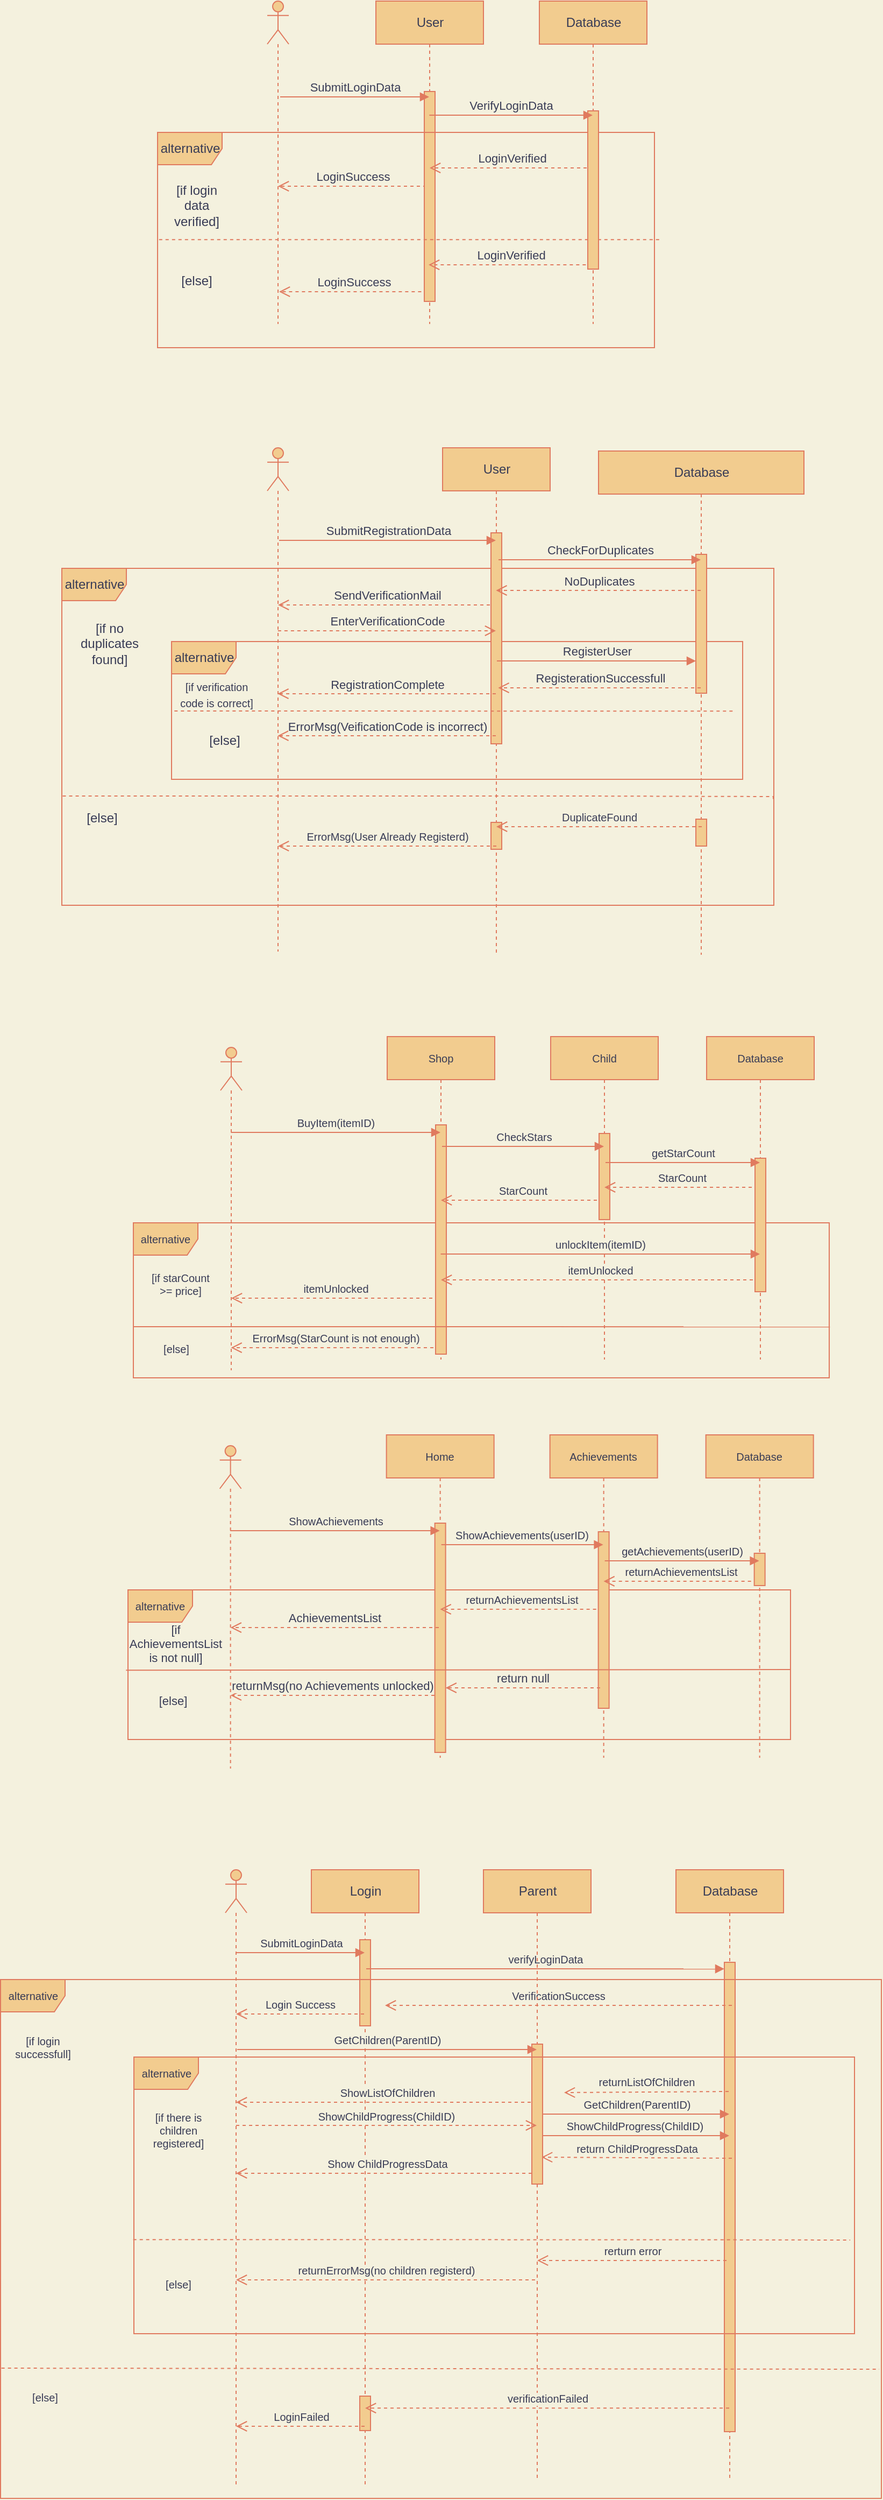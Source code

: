 <mxfile version="20.6.0" type="device"><diagram id="3JsWC1gybzQ6ZFSRA7kG" name="Page-1"><mxGraphModel dx="3546" dy="1586" grid="0" gridSize="10" guides="1" tooltips="1" connect="1" arrows="1" fold="1" page="1" pageScale="1" pageWidth="850" pageHeight="1100" background="#F4F1DE" math="0" shadow="0"><root><mxCell id="0"/><mxCell id="1" parent="0"/><mxCell id="PY-C9GduUryHFd7AYDVh-118" value="alternative" style="shape=umlFrame;whiteSpace=wrap;html=1;fontSize=10;fillColor=#F2CC8F;strokeColor=#E07A5F;fontColor=#393C56;" parent="1" vertex="1"><mxGeometry x="-21" y="1605" width="647" height="144" as="geometry"/></mxCell><mxCell id="PY-C9GduUryHFd7AYDVh-47" value="User" style="shape=umlLifeline;perimeter=lifelinePerimeter;whiteSpace=wrap;html=1;container=1;collapsible=0;recursiveResize=0;outlineConnect=0;fillColor=#F2CC8F;strokeColor=#E07A5F;fontColor=#393C56;" parent="1" vertex="1"><mxGeometry x="204.5" y="470" width="100" height="300" as="geometry"/></mxCell><mxCell id="PY-C9GduUryHFd7AYDVh-59" value="LoginSuccess" style="html=1;verticalAlign=bottom;endArrow=open;dashed=1;endSize=8;rounded=0;labelBackgroundColor=#F4F1DE;strokeColor=#E07A5F;fontColor=#393C56;" parent="PY-C9GduUryHFd7AYDVh-47" target="PY-C9GduUryHFd7AYDVh-46" edge="1"><mxGeometry relative="1" as="geometry"><mxPoint x="47" y="172" as="sourcePoint"/><mxPoint x="-33" y="172" as="targetPoint"/></mxGeometry></mxCell><mxCell id="PY-C9GduUryHFd7AYDVh-62" value="LoginSuccess" style="html=1;verticalAlign=bottom;endArrow=open;dashed=1;endSize=8;rounded=0;labelBackgroundColor=#F4F1DE;strokeColor=#E07A5F;fontColor=#393C56;" parent="PY-C9GduUryHFd7AYDVh-47" edge="1"><mxGeometry relative="1" as="geometry"><mxPoint x="48.19" y="270" as="sourcePoint"/><mxPoint x="-90.0" y="270" as="targetPoint"/></mxGeometry></mxCell><mxCell id="PY-C9GduUryHFd7AYDVh-100" value="" style="html=1;points=[];perimeter=orthogonalPerimeter;fontSize=10;fillColor=#F2CC8F;strokeColor=#E07A5F;fontColor=#393C56;" parent="1" vertex="1"><mxGeometry x="249.5" y="554" width="10" height="195" as="geometry"/></mxCell><mxCell id="PY-C9GduUryHFd7AYDVh-51" value="alternative" style="shape=umlFrame;whiteSpace=wrap;html=1;fillColor=#F2CC8F;strokeColor=#E07A5F;fontColor=#393C56;" parent="1" vertex="1"><mxGeometry x="1.5" y="592" width="462" height="200" as="geometry"/></mxCell><mxCell id="PY-C9GduUryHFd7AYDVh-79" value="alternative" style="shape=umlFrame;whiteSpace=wrap;html=1;fillColor=#F2CC8F;strokeColor=#E07A5F;fontColor=#393C56;" parent="1" vertex="1"><mxGeometry x="14.5" y="1065" width="531" height="128" as="geometry"/></mxCell><mxCell id="PY-C9GduUryHFd7AYDVh-69" value="alternative" style="shape=umlFrame;whiteSpace=wrap;html=1;fillColor=#F2CC8F;strokeColor=#E07A5F;fontColor=#393C56;" parent="1" vertex="1"><mxGeometry x="-87.5" y="997" width="662" height="313" as="geometry"/></mxCell><mxCell id="PY-C9GduUryHFd7AYDVh-1" value="" style="shape=umlLifeline;participant=umlActor;perimeter=lifelinePerimeter;whiteSpace=wrap;html=1;container=1;collapsible=0;recursiveResize=0;verticalAlign=top;spacingTop=36;outlineConnect=0;fillColor=#F2CC8F;strokeColor=#E07A5F;fontColor=#393C56;" parent="1" vertex="1"><mxGeometry x="64.5" y="2206" width="20" height="573" as="geometry"/></mxCell><mxCell id="PY-C9GduUryHFd7AYDVh-2" value="Login" style="shape=umlLifeline;perimeter=lifelinePerimeter;whiteSpace=wrap;html=1;container=1;collapsible=0;recursiveResize=0;outlineConnect=0;fillColor=#F2CC8F;strokeColor=#E07A5F;fontColor=#393C56;" parent="1" vertex="1"><mxGeometry x="144.5" y="2206" width="100" height="572" as="geometry"/></mxCell><mxCell id="PY-C9GduUryHFd7AYDVh-25" value="" style="html=1;points=[];perimeter=orthogonalPerimeter;fontSize=10;fillColor=#F2CC8F;strokeColor=#E07A5F;fontColor=#393C56;" parent="PY-C9GduUryHFd7AYDVh-2" vertex="1"><mxGeometry x="45" y="65" width="10" height="80" as="geometry"/></mxCell><mxCell id="PY-C9GduUryHFd7AYDVh-9" value="verifyLoginData" style="html=1;verticalAlign=bottom;endArrow=block;rounded=0;fontSize=10;entryX=0;entryY=0.014;entryDx=0;entryDy=0;entryPerimeter=0;labelBackgroundColor=#F4F1DE;strokeColor=#E07A5F;fontColor=#393C56;" parent="PY-C9GduUryHFd7AYDVh-2" target="PY-C9GduUryHFd7AYDVh-29" edge="1"><mxGeometry width="80" relative="1" as="geometry"><mxPoint x="51" y="92" as="sourcePoint"/><mxPoint x="131" y="92" as="targetPoint"/></mxGeometry></mxCell><mxCell id="PY-C9GduUryHFd7AYDVh-26" value="" style="html=1;points=[];perimeter=orthogonalPerimeter;fontSize=10;fillColor=#F2CC8F;strokeColor=#E07A5F;fontColor=#393C56;" parent="PY-C9GduUryHFd7AYDVh-2" vertex="1"><mxGeometry x="45" y="489" width="10" height="32" as="geometry"/></mxCell><mxCell id="PY-C9GduUryHFd7AYDVh-4" value="Database" style="shape=umlLifeline;perimeter=lifelinePerimeter;whiteSpace=wrap;html=1;container=1;collapsible=0;recursiveResize=0;outlineConnect=0;fillColor=#F2CC8F;strokeColor=#E07A5F;fontColor=#393C56;" parent="1" vertex="1"><mxGeometry x="483.5" y="2206" width="100" height="568" as="geometry"/></mxCell><mxCell id="PY-C9GduUryHFd7AYDVh-29" value="" style="html=1;points=[];perimeter=orthogonalPerimeter;fontSize=10;fillColor=#F2CC8F;strokeColor=#E07A5F;fontColor=#393C56;" parent="PY-C9GduUryHFd7AYDVh-4" vertex="1"><mxGeometry x="45" y="86" width="10" height="436" as="geometry"/></mxCell><mxCell id="PY-C9GduUryHFd7AYDVh-10" value="VerificationSuccess" style="html=1;verticalAlign=bottom;endArrow=open;dashed=1;endSize=8;rounded=0;fontSize=10;labelBackgroundColor=#F4F1DE;strokeColor=#E07A5F;fontColor=#393C56;" parent="PY-C9GduUryHFd7AYDVh-4" edge="1"><mxGeometry relative="1" as="geometry"><mxPoint x="52" y="126" as="sourcePoint"/><mxPoint x="-270.5" y="126" as="targetPoint"/></mxGeometry></mxCell><mxCell id="PY-C9GduUryHFd7AYDVh-20" value="return ChildProgressData" style="html=1;verticalAlign=bottom;endArrow=open;dashed=1;endSize=8;rounded=0;fontSize=10;entryX=0.9;entryY=0.808;entryDx=0;entryDy=0;entryPerimeter=0;labelBackgroundColor=#F4F1DE;strokeColor=#E07A5F;fontColor=#393C56;" parent="PY-C9GduUryHFd7AYDVh-4" target="PY-C9GduUryHFd7AYDVh-27" edge="1"><mxGeometry relative="1" as="geometry"><mxPoint x="52" y="268" as="sourcePoint"/><mxPoint x="-107" y="268" as="targetPoint"/></mxGeometry></mxCell><mxCell id="PY-C9GduUryHFd7AYDVh-16" value="returnListOfChildren" style="html=1;verticalAlign=bottom;endArrow=open;dashed=1;endSize=8;rounded=0;fontSize=10;labelBackgroundColor=#F4F1DE;strokeColor=#E07A5F;fontColor=#393C56;" parent="PY-C9GduUryHFd7AYDVh-4" edge="1"><mxGeometry relative="1" as="geometry"><mxPoint x="49" y="206" as="sourcePoint"/><mxPoint x="-104" y="207" as="targetPoint"/></mxGeometry></mxCell><mxCell id="PY-C9GduUryHFd7AYDVh-43" value="rerturn error" style="html=1;verticalAlign=bottom;endArrow=open;dashed=1;endSize=8;rounded=0;fontSize=10;labelBackgroundColor=#F4F1DE;strokeColor=#E07A5F;fontColor=#393C56;" parent="PY-C9GduUryHFd7AYDVh-4" target="PY-C9GduUryHFd7AYDVh-3" edge="1"><mxGeometry relative="1" as="geometry"><mxPoint x="47" y="363" as="sourcePoint"/><mxPoint x="-33" y="363" as="targetPoint"/></mxGeometry></mxCell><mxCell id="PY-C9GduUryHFd7AYDVh-3" value="Parent" style="shape=umlLifeline;perimeter=lifelinePerimeter;whiteSpace=wrap;html=1;container=1;collapsible=0;recursiveResize=0;outlineConnect=0;fillColor=#F2CC8F;strokeColor=#E07A5F;fontColor=#393C56;" parent="1" vertex="1"><mxGeometry x="304.5" y="2206" width="100" height="568" as="geometry"/></mxCell><mxCell id="PY-C9GduUryHFd7AYDVh-17" value="ShowListOfChildren" style="html=1;verticalAlign=bottom;endArrow=open;dashed=1;endSize=8;rounded=0;fontSize=10;labelBackgroundColor=#F4F1DE;strokeColor=#E07A5F;fontColor=#393C56;" parent="PY-C9GduUryHFd7AYDVh-3" target="PY-C9GduUryHFd7AYDVh-1" edge="1"><mxGeometry relative="1" as="geometry"><mxPoint x="50" y="216" as="sourcePoint"/><mxPoint x="-30" y="216" as="targetPoint"/></mxGeometry></mxCell><mxCell id="PY-C9GduUryHFd7AYDVh-19" value="ShowChildProgress(ChildID)" style="html=1;verticalAlign=bottom;endArrow=block;rounded=0;fontSize=10;labelBackgroundColor=#F4F1DE;strokeColor=#E07A5F;fontColor=#393C56;" parent="PY-C9GduUryHFd7AYDVh-3" target="PY-C9GduUryHFd7AYDVh-4" edge="1"><mxGeometry width="80" relative="1" as="geometry"><mxPoint x="51" y="247" as="sourcePoint"/><mxPoint x="131" y="247" as="targetPoint"/></mxGeometry></mxCell><mxCell id="PY-C9GduUryHFd7AYDVh-21" value="Show ChildProgressData" style="html=1;verticalAlign=bottom;endArrow=open;dashed=1;endSize=8;rounded=0;fontSize=10;labelBackgroundColor=#F4F1DE;strokeColor=#E07A5F;fontColor=#393C56;" parent="PY-C9GduUryHFd7AYDVh-3" target="PY-C9GduUryHFd7AYDVh-1" edge="1"><mxGeometry relative="1" as="geometry"><mxPoint x="51" y="282" as="sourcePoint"/><mxPoint x="-29" y="282" as="targetPoint"/></mxGeometry></mxCell><mxCell id="PY-C9GduUryHFd7AYDVh-44" value="returnErrorMsg(no children registerd)" style="html=1;verticalAlign=bottom;endArrow=open;dashed=1;endSize=8;rounded=0;fontSize=10;labelBackgroundColor=#F4F1DE;strokeColor=#E07A5F;fontColor=#393C56;" parent="PY-C9GduUryHFd7AYDVh-3" target="PY-C9GduUryHFd7AYDVh-1" edge="1"><mxGeometry relative="1" as="geometry"><mxPoint x="48" y="381" as="sourcePoint"/><mxPoint x="-32" y="381" as="targetPoint"/></mxGeometry></mxCell><mxCell id="PY-C9GduUryHFd7AYDVh-8" value="&lt;font style=&quot;font-size: 10px;&quot;&gt;SubmitLoginData&lt;/font&gt;" style="html=1;verticalAlign=bottom;endArrow=block;rounded=0;labelBackgroundColor=#F4F1DE;strokeColor=#E07A5F;fontColor=#393C56;" parent="1" target="PY-C9GduUryHFd7AYDVh-2" edge="1"><mxGeometry width="80" relative="1" as="geometry"><mxPoint x="74.5" y="2283" as="sourcePoint"/><mxPoint x="154.5" y="2283" as="targetPoint"/></mxGeometry></mxCell><mxCell id="PY-C9GduUryHFd7AYDVh-11" value="Login Success" style="html=1;verticalAlign=bottom;endArrow=open;dashed=1;endSize=8;rounded=0;fontSize=10;labelBackgroundColor=#F4F1DE;strokeColor=#E07A5F;fontColor=#393C56;" parent="1" target="PY-C9GduUryHFd7AYDVh-1" edge="1"><mxGeometry relative="1" as="geometry"><mxPoint x="193.5" y="2340" as="sourcePoint"/><mxPoint x="113.5" y="2340" as="targetPoint"/></mxGeometry></mxCell><mxCell id="PY-C9GduUryHFd7AYDVh-12" value="verificationFailed" style="html=1;verticalAlign=bottom;endArrow=open;dashed=1;endSize=8;rounded=0;fontSize=10;labelBackgroundColor=#F4F1DE;strokeColor=#E07A5F;fontColor=#393C56;" parent="1" source="PY-C9GduUryHFd7AYDVh-4" edge="1"><mxGeometry relative="1" as="geometry"><mxPoint x="513.5" y="2706.128" as="sourcePoint"/><mxPoint x="194.524" y="2706.128" as="targetPoint"/></mxGeometry></mxCell><mxCell id="PY-C9GduUryHFd7AYDVh-13" value="LoginFailed" style="html=1;verticalAlign=bottom;endArrow=open;dashed=1;endSize=8;rounded=0;fontSize=10;labelBackgroundColor=#F4F1DE;strokeColor=#E07A5F;fontColor=#393C56;" parent="1" edge="1"><mxGeometry relative="1" as="geometry"><mxPoint x="194" y="2723" as="sourcePoint"/><mxPoint x="74.524" y="2723" as="targetPoint"/></mxGeometry></mxCell><mxCell id="PY-C9GduUryHFd7AYDVh-15" value="GetChildren(ParentID)" style="html=1;verticalAlign=bottom;endArrow=block;rounded=0;fontSize=10;startArrow=none;labelBackgroundColor=#F4F1DE;strokeColor=#E07A5F;fontColor=#393C56;" parent="1" source="PY-C9GduUryHFd7AYDVh-27" target="PY-C9GduUryHFd7AYDVh-4" edge="1"><mxGeometry width="80" relative="1" as="geometry"><mxPoint x="354.5" y="2386" as="sourcePoint"/><mxPoint x="434.5" y="2386" as="targetPoint"/></mxGeometry></mxCell><mxCell id="PY-C9GduUryHFd7AYDVh-24" value="alternative" style="shape=umlFrame;whiteSpace=wrap;html=1;fontSize=10;fillColor=#F2CC8F;strokeColor=#E07A5F;fontColor=#393C56;" parent="1" vertex="1"><mxGeometry x="-144.5" y="2308" width="819" height="482" as="geometry"/></mxCell><mxCell id="PY-C9GduUryHFd7AYDVh-27" value="" style="html=1;points=[];perimeter=orthogonalPerimeter;fontSize=10;fillColor=#F2CC8F;strokeColor=#E07A5F;fontColor=#393C56;" parent="1" vertex="1"><mxGeometry x="349.5" y="2368" width="10" height="130" as="geometry"/></mxCell><mxCell id="PY-C9GduUryHFd7AYDVh-18" value="ShowChildProgress(ChildID)" style="html=1;verticalAlign=bottom;endArrow=open;dashed=1;endSize=8;rounded=0;fontSize=10;labelBackgroundColor=#F4F1DE;strokeColor=#E07A5F;fontColor=#393C56;" parent="1" edge="1"><mxGeometry relative="1" as="geometry"><mxPoint x="74.524" y="2443.5" as="sourcePoint"/><mxPoint x="354" y="2443.5" as="targetPoint"/></mxGeometry></mxCell><mxCell id="PY-C9GduUryHFd7AYDVh-14" value="GetChildren(ParentID)" style="html=1;verticalAlign=bottom;endArrow=block;rounded=0;fontSize=10;labelBackgroundColor=#F4F1DE;strokeColor=#E07A5F;fontColor=#393C56;" parent="1" target="PY-C9GduUryHFd7AYDVh-3" edge="1"><mxGeometry width="80" relative="1" as="geometry"><mxPoint x="75.5" y="2373" as="sourcePoint"/><mxPoint x="155.5" y="2373" as="targetPoint"/></mxGeometry></mxCell><mxCell id="PY-C9GduUryHFd7AYDVh-32" value="" style="endArrow=none;dashed=1;html=1;rounded=0;fontSize=10;exitX=0.001;exitY=0.749;exitDx=0;exitDy=0;exitPerimeter=0;labelBackgroundColor=#F4F1DE;strokeColor=#E07A5F;fontColor=#393C56;" parent="1" source="PY-C9GduUryHFd7AYDVh-24" edge="1"><mxGeometry width="50" height="50" relative="1" as="geometry"><mxPoint x="-143.682" y="2664.042" as="sourcePoint"/><mxPoint x="672.5" y="2670" as="targetPoint"/></mxGeometry></mxCell><mxCell id="PY-C9GduUryHFd7AYDVh-34" value="[if login successfull]" style="text;html=1;strokeColor=none;fillColor=none;align=center;verticalAlign=middle;whiteSpace=wrap;rounded=0;fontSize=10;fontColor=#393C56;" parent="1" vertex="1"><mxGeometry x="-135.5" y="2356" width="60" height="30" as="geometry"/></mxCell><mxCell id="PY-C9GduUryHFd7AYDVh-35" value="[else]" style="text;html=1;strokeColor=none;fillColor=none;align=center;verticalAlign=middle;whiteSpace=wrap;rounded=0;fontSize=10;fontColor=#393C56;" parent="1" vertex="1"><mxGeometry x="-133.5" y="2681" width="60" height="30" as="geometry"/></mxCell><mxCell id="PY-C9GduUryHFd7AYDVh-36" value="alternative" style="shape=umlFrame;whiteSpace=wrap;html=1;fontSize=10;fillColor=#F2CC8F;strokeColor=#E07A5F;fontColor=#393C56;" parent="1" vertex="1"><mxGeometry x="-20.5" y="2380" width="670" height="257" as="geometry"/></mxCell><mxCell id="PY-C9GduUryHFd7AYDVh-37" value="" style="endArrow=none;dashed=1;html=1;rounded=0;fontSize=10;exitX=-0.001;exitY=0.773;exitDx=0;exitDy=0;exitPerimeter=0;edgeStyle=orthogonalEdgeStyle;labelBackgroundColor=#F4F1DE;strokeColor=#E07A5F;fontColor=#393C56;" parent="1" edge="1"><mxGeometry width="50" height="50" relative="1" as="geometry"><mxPoint x="-21.163" y="2549.661" as="sourcePoint"/><mxPoint x="645.5" y="2550" as="targetPoint"/><Array as="points"><mxPoint x="478.5" y="2550"/><mxPoint x="478.5" y="2550"/></Array></mxGeometry></mxCell><mxCell id="PY-C9GduUryHFd7AYDVh-39" value="[else]" style="text;html=1;strokeColor=none;fillColor=none;align=center;verticalAlign=middle;whiteSpace=wrap;rounded=0;fontSize=10;fontColor=#393C56;" parent="1" vertex="1"><mxGeometry x="-9.5" y="2576" width="60" height="30" as="geometry"/></mxCell><mxCell id="PY-C9GduUryHFd7AYDVh-40" value="[if there is children registered]" style="text;html=1;strokeColor=none;fillColor=none;align=center;verticalAlign=middle;whiteSpace=wrap;rounded=0;fontSize=10;fontColor=#393C56;" parent="1" vertex="1"><mxGeometry x="-9.5" y="2433" width="60" height="30" as="geometry"/></mxCell><mxCell id="PY-C9GduUryHFd7AYDVh-46" value="" style="shape=umlLifeline;participant=umlActor;perimeter=lifelinePerimeter;whiteSpace=wrap;html=1;container=1;collapsible=0;recursiveResize=0;verticalAlign=top;spacingTop=36;outlineConnect=0;fillColor=#F2CC8F;strokeColor=#E07A5F;fontColor=#393C56;" parent="1" vertex="1"><mxGeometry x="103.5" y="470" width="20" height="300" as="geometry"/></mxCell><mxCell id="PY-C9GduUryHFd7AYDVh-48" value="Database" style="shape=umlLifeline;perimeter=lifelinePerimeter;whiteSpace=wrap;html=1;container=1;collapsible=0;recursiveResize=0;outlineConnect=0;fillColor=#F2CC8F;strokeColor=#E07A5F;fontColor=#393C56;" parent="1" vertex="1"><mxGeometry x="356.5" y="470" width="100" height="300" as="geometry"/></mxCell><mxCell id="PY-C9GduUryHFd7AYDVh-60" value="LoginVerified" style="html=1;verticalAlign=bottom;endArrow=open;dashed=1;endSize=8;rounded=0;labelBackgroundColor=#F4F1DE;strokeColor=#E07A5F;fontColor=#393C56;" parent="PY-C9GduUryHFd7AYDVh-48" edge="1"><mxGeometry relative="1" as="geometry"><mxPoint x="49.19" y="245" as="sourcePoint"/><mxPoint x="-103.0" y="245" as="targetPoint"/></mxGeometry></mxCell><mxCell id="PY-C9GduUryHFd7AYDVh-58" value="LoginVerified" style="html=1;verticalAlign=bottom;endArrow=open;dashed=1;endSize=8;rounded=0;labelBackgroundColor=#F4F1DE;strokeColor=#E07A5F;fontColor=#393C56;" parent="PY-C9GduUryHFd7AYDVh-48" target="PY-C9GduUryHFd7AYDVh-47" edge="1"><mxGeometry relative="1" as="geometry"><mxPoint x="50" y="155" as="sourcePoint"/><mxPoint x="-30" y="155" as="targetPoint"/></mxGeometry></mxCell><mxCell id="PY-C9GduUryHFd7AYDVh-49" value="SubmitLoginData" style="html=1;verticalAlign=bottom;endArrow=block;rounded=0;labelBackgroundColor=#F4F1DE;strokeColor=#E07A5F;fontColor=#393C56;" parent="1" target="PY-C9GduUryHFd7AYDVh-47" edge="1"><mxGeometry width="80" relative="1" as="geometry"><mxPoint x="115.5" y="559" as="sourcePoint"/><mxPoint x="195.5" y="559" as="targetPoint"/></mxGeometry></mxCell><mxCell id="PY-C9GduUryHFd7AYDVh-52" value="" style="endArrow=none;dashed=1;html=1;rounded=0;exitX=0.003;exitY=0.498;exitDx=0;exitDy=0;exitPerimeter=0;entryX=1.012;entryY=0.498;entryDx=0;entryDy=0;entryPerimeter=0;edgeStyle=orthogonalEdgeStyle;labelBackgroundColor=#F4F1DE;strokeColor=#E07A5F;fontColor=#393C56;" parent="1" source="PY-C9GduUryHFd7AYDVh-51" target="PY-C9GduUryHFd7AYDVh-51" edge="1"><mxGeometry width="50" height="50" relative="1" as="geometry"><mxPoint x="231.5" y="714" as="sourcePoint"/><mxPoint x="281.5" y="664" as="targetPoint"/></mxGeometry></mxCell><mxCell id="PY-C9GduUryHFd7AYDVh-54" value="[if login data verified]" style="text;html=1;strokeColor=none;fillColor=none;align=center;verticalAlign=middle;whiteSpace=wrap;rounded=0;fontColor=#393C56;" parent="1" vertex="1"><mxGeometry x="7.5" y="645" width="60" height="30" as="geometry"/></mxCell><mxCell id="PY-C9GduUryHFd7AYDVh-55" value="[else]" style="text;html=1;strokeColor=none;fillColor=none;align=center;verticalAlign=middle;whiteSpace=wrap;rounded=0;fontColor=#393C56;" parent="1" vertex="1"><mxGeometry x="7.5" y="715" width="60" height="30" as="geometry"/></mxCell><mxCell id="PY-C9GduUryHFd7AYDVh-64" value="" style="shape=umlLifeline;participant=umlActor;perimeter=lifelinePerimeter;whiteSpace=wrap;html=1;container=1;collapsible=0;recursiveResize=0;verticalAlign=top;spacingTop=36;outlineConnect=0;fillColor=#F2CC8F;strokeColor=#E07A5F;fontColor=#393C56;" parent="1" vertex="1"><mxGeometry x="103.5" y="885" width="20" height="468" as="geometry"/></mxCell><mxCell id="PY-C9GduUryHFd7AYDVh-65" value="User" style="shape=umlLifeline;perimeter=lifelinePerimeter;whiteSpace=wrap;html=1;container=1;collapsible=0;recursiveResize=0;outlineConnect=0;fillColor=#F2CC8F;strokeColor=#E07A5F;fontColor=#393C56;" parent="1" vertex="1"><mxGeometry x="266.5" y="885" width="100" height="472" as="geometry"/></mxCell><mxCell id="PY-C9GduUryHFd7AYDVh-74" value="SendVerificationMail" style="html=1;verticalAlign=bottom;endArrow=open;dashed=1;endSize=8;rounded=0;labelBackgroundColor=#F4F1DE;strokeColor=#E07A5F;fontColor=#393C56;" parent="PY-C9GduUryHFd7AYDVh-65" target="PY-C9GduUryHFd7AYDVh-64" edge="1"><mxGeometry relative="1" as="geometry"><mxPoint x="50" y="146" as="sourcePoint"/><mxPoint x="-30" y="146" as="targetPoint"/></mxGeometry></mxCell><mxCell id="PY-C9GduUryHFd7AYDVh-98" value="" style="html=1;points=[];perimeter=orthogonalPerimeter;fontSize=10;fillColor=#F2CC8F;strokeColor=#E07A5F;fontColor=#393C56;" parent="PY-C9GduUryHFd7AYDVh-65" vertex="1"><mxGeometry x="45" y="348" width="10" height="25" as="geometry"/></mxCell><mxCell id="PY-C9GduUryHFd7AYDVh-92" value="" style="html=1;points=[];perimeter=orthogonalPerimeter;fontSize=10;fillColor=#F2CC8F;strokeColor=#E07A5F;fontColor=#393C56;" parent="PY-C9GduUryHFd7AYDVh-65" vertex="1"><mxGeometry x="45" y="79" width="10" height="196" as="geometry"/></mxCell><mxCell id="PY-C9GduUryHFd7AYDVh-84" value="RegisterUser" style="html=1;verticalAlign=bottom;endArrow=block;rounded=0;labelBackgroundColor=#F4F1DE;strokeColor=#E07A5F;fontColor=#393C56;" parent="PY-C9GduUryHFd7AYDVh-65" target="PY-C9GduUryHFd7AYDVh-93" edge="1"><mxGeometry width="80" relative="1" as="geometry"><mxPoint x="50.5" y="198" as="sourcePoint"/><mxPoint x="240" y="198" as="targetPoint"/></mxGeometry></mxCell><mxCell id="PY-C9GduUryHFd7AYDVh-66" value="Database" style="shape=umlLifeline;perimeter=lifelinePerimeter;whiteSpace=wrap;html=1;container=1;collapsible=0;recursiveResize=0;outlineConnect=0;fillColor=#F2CC8F;strokeColor=#E07A5F;fontColor=#393C56;" parent="1" vertex="1"><mxGeometry x="411.5" y="888" width="191" height="468" as="geometry"/></mxCell><mxCell id="PY-C9GduUryHFd7AYDVh-93" value="" style="html=1;points=[];perimeter=orthogonalPerimeter;fontSize=10;fillColor=#F2CC8F;strokeColor=#E07A5F;fontColor=#393C56;" parent="PY-C9GduUryHFd7AYDVh-66" vertex="1"><mxGeometry x="90.5" y="96" width="10" height="129" as="geometry"/></mxCell><mxCell id="PY-C9GduUryHFd7AYDVh-68" value="CheckForDuplicates" style="html=1;verticalAlign=bottom;endArrow=block;rounded=0;labelBackgroundColor=#F4F1DE;strokeColor=#E07A5F;fontColor=#393C56;" parent="PY-C9GduUryHFd7AYDVh-66" target="PY-C9GduUryHFd7AYDVh-66" edge="1"><mxGeometry width="80" relative="1" as="geometry"><mxPoint x="-93" y="101" as="sourcePoint"/><mxPoint x="51" y="100" as="targetPoint"/></mxGeometry></mxCell><mxCell id="PY-C9GduUryHFd7AYDVh-85" value="RegisterationSuccessfull" style="html=1;verticalAlign=bottom;endArrow=open;dashed=1;endSize=8;rounded=0;labelBackgroundColor=#F4F1DE;strokeColor=#E07A5F;fontColor=#393C56;" parent="PY-C9GduUryHFd7AYDVh-66" source="PY-C9GduUryHFd7AYDVh-66" edge="1"><mxGeometry relative="1" as="geometry"><mxPoint x="50" y="220" as="sourcePoint"/><mxPoint x="-93.333" y="220" as="targetPoint"/></mxGeometry></mxCell><mxCell id="PY-C9GduUryHFd7AYDVh-97" value="" style="html=1;points=[];perimeter=orthogonalPerimeter;fontSize=10;fillColor=#F2CC8F;strokeColor=#E07A5F;fontColor=#393C56;" parent="PY-C9GduUryHFd7AYDVh-66" vertex="1"><mxGeometry x="90.5" y="342" width="10" height="25" as="geometry"/></mxCell><mxCell id="PY-C9GduUryHFd7AYDVh-67" value="SubmitRegistrationData" style="html=1;verticalAlign=bottom;endArrow=block;rounded=0;labelBackgroundColor=#F4F1DE;strokeColor=#E07A5F;fontColor=#393C56;" parent="1" target="PY-C9GduUryHFd7AYDVh-65" edge="1"><mxGeometry width="80" relative="1" as="geometry"><mxPoint x="114.5" y="971" as="sourcePoint"/><mxPoint x="191.5" y="971" as="targetPoint"/></mxGeometry></mxCell><mxCell id="PY-C9GduUryHFd7AYDVh-75" value="EnterVerificationCode" style="html=1;verticalAlign=bottom;endArrow=open;dashed=1;endSize=8;rounded=0;labelBackgroundColor=#F4F1DE;strokeColor=#E07A5F;fontColor=#393C56;" parent="1" target="PY-C9GduUryHFd7AYDVh-65" edge="1"><mxGeometry relative="1" as="geometry"><mxPoint x="113.429" y="1055" as="sourcePoint"/><mxPoint x="263" y="1055" as="targetPoint"/></mxGeometry></mxCell><mxCell id="PY-C9GduUryHFd7AYDVh-80" value="" style="endArrow=none;dashed=1;html=1;rounded=0;exitX=0.005;exitY=0.504;exitDx=0;exitDy=0;exitPerimeter=0;entryX=0.988;entryY=0.505;entryDx=0;entryDy=0;entryPerimeter=0;edgeStyle=orthogonalEdgeStyle;labelBackgroundColor=#F4F1DE;strokeColor=#E07A5F;fontColor=#393C56;" parent="1" source="PY-C9GduUryHFd7AYDVh-79" target="PY-C9GduUryHFd7AYDVh-79" edge="1"><mxGeometry width="50" height="50" relative="1" as="geometry"><mxPoint x="201.5" y="1294" as="sourcePoint"/><mxPoint x="251.5" y="1244" as="targetPoint"/></mxGeometry></mxCell><mxCell id="PY-C9GduUryHFd7AYDVh-81" value="&lt;font style=&quot;font-size: 10px;&quot;&gt;[if verification code is correct]&lt;/font&gt;" style="text;html=1;strokeColor=none;fillColor=none;align=center;verticalAlign=middle;whiteSpace=wrap;rounded=0;fontColor=#393C56;" parent="1" vertex="1"><mxGeometry x="18.5" y="1099" width="75" height="30" as="geometry"/></mxCell><mxCell id="PY-C9GduUryHFd7AYDVh-82" value="[else]" style="text;html=1;strokeColor=none;fillColor=none;align=center;verticalAlign=middle;whiteSpace=wrap;rounded=0;fontColor=#393C56;" parent="1" vertex="1"><mxGeometry x="33.5" y="1142" width="60" height="30" as="geometry"/></mxCell><mxCell id="PY-C9GduUryHFd7AYDVh-86" value="RegistrationComplete" style="html=1;verticalAlign=bottom;endArrow=open;dashed=1;endSize=8;rounded=0;labelBackgroundColor=#F4F1DE;strokeColor=#E07A5F;fontColor=#393C56;" parent="1" edge="1"><mxGeometry relative="1" as="geometry"><mxPoint x="316" y="1113.5" as="sourcePoint"/><mxPoint x="113.167" y="1113.5" as="targetPoint"/></mxGeometry></mxCell><mxCell id="PY-C9GduUryHFd7AYDVh-87" value="ErrorMsg(VeificationCode is incorrect)" style="html=1;verticalAlign=bottom;endArrow=open;dashed=1;endSize=8;rounded=0;labelBackgroundColor=#F4F1DE;strokeColor=#E07A5F;fontColor=#393C56;" parent="1" edge="1"><mxGeometry relative="1" as="geometry"><mxPoint x="316" y="1152.5" as="sourcePoint"/><mxPoint x="113.167" y="1152.5" as="targetPoint"/></mxGeometry></mxCell><mxCell id="PY-C9GduUryHFd7AYDVh-72" value="[else]" style="text;html=1;strokeColor=none;fillColor=none;align=center;verticalAlign=middle;whiteSpace=wrap;rounded=0;fontColor=#393C56;" parent="1" vertex="1"><mxGeometry x="-76.5" y="1206" width="52.39" height="46.95" as="geometry"/></mxCell><mxCell id="PY-C9GduUryHFd7AYDVh-71" value="[if no duplicates found]" style="text;html=1;strokeColor=none;fillColor=none;align=center;verticalAlign=middle;whiteSpace=wrap;rounded=0;fontColor=#393C56;" parent="1" vertex="1"><mxGeometry x="-69.5" y="1044" width="52" height="46.95" as="geometry"/></mxCell><mxCell id="PY-C9GduUryHFd7AYDVh-70" value="" style="endArrow=none;dashed=1;html=1;rounded=0;exitX=0.001;exitY=0.596;exitDx=0;exitDy=0;exitPerimeter=0;edgeStyle=orthogonalEdgeStyle;labelBackgroundColor=#F4F1DE;strokeColor=#E07A5F;fontColor=#393C56;" parent="1" edge="1"><mxGeometry width="50" height="50" relative="1" as="geometry"><mxPoint x="-86.738" y="1208.548" as="sourcePoint"/><mxPoint x="574" y="1214" as="targetPoint"/><Array as="points"><mxPoint x="393.5" y="1208"/><mxPoint x="522.5" y="1209"/></Array></mxGeometry></mxCell><mxCell id="PY-C9GduUryHFd7AYDVh-73" value="NoDuplicates" style="html=1;verticalAlign=bottom;endArrow=open;dashed=1;endSize=8;rounded=0;labelBackgroundColor=#F4F1DE;strokeColor=#E07A5F;fontColor=#393C56;" parent="1" edge="1"><mxGeometry relative="1" as="geometry"><mxPoint x="506.5" y="1017.5" as="sourcePoint"/><mxPoint x="316.167" y="1017.5" as="targetPoint"/></mxGeometry></mxCell><mxCell id="PY-C9GduUryHFd7AYDVh-95" value="DuplicateFound" style="html=1;verticalAlign=bottom;endArrow=open;dashed=1;endSize=8;rounded=0;fontSize=10;labelBackgroundColor=#F4F1DE;strokeColor=#E07A5F;fontColor=#393C56;" parent="1" target="PY-C9GduUryHFd7AYDVh-65" edge="1"><mxGeometry relative="1" as="geometry"><mxPoint x="507.5" y="1237" as="sourcePoint"/><mxPoint x="427.5" y="1237" as="targetPoint"/></mxGeometry></mxCell><mxCell id="PY-C9GduUryHFd7AYDVh-96" value="ErrorMsg(User Already Registerd)" style="html=1;verticalAlign=bottom;endArrow=open;dashed=1;endSize=8;rounded=0;fontSize=10;labelBackgroundColor=#F4F1DE;strokeColor=#E07A5F;fontColor=#393C56;" parent="1" target="PY-C9GduUryHFd7AYDVh-64" edge="1"><mxGeometry relative="1" as="geometry"><mxPoint x="316.5" y="1255" as="sourcePoint"/><mxPoint x="236.5" y="1255" as="targetPoint"/></mxGeometry></mxCell><mxCell id="PY-C9GduUryHFd7AYDVh-102" value="" style="html=1;points=[];perimeter=orthogonalPerimeter;fontSize=10;fillColor=#F2CC8F;strokeColor=#E07A5F;fontColor=#393C56;" parent="1" vertex="1"><mxGeometry x="401.5" y="572" width="10" height="147" as="geometry"/></mxCell><mxCell id="PY-C9GduUryHFd7AYDVh-103" value="" style="shape=umlLifeline;participant=umlActor;perimeter=lifelinePerimeter;whiteSpace=wrap;html=1;container=1;collapsible=0;recursiveResize=0;verticalAlign=top;spacingTop=36;outlineConnect=0;fontSize=10;fillColor=#F2CC8F;strokeColor=#E07A5F;fontColor=#393C56;" parent="1" vertex="1"><mxGeometry x="60" y="1442" width="20" height="300" as="geometry"/></mxCell><mxCell id="PY-C9GduUryHFd7AYDVh-104" value="Shop" style="shape=umlLifeline;perimeter=lifelinePerimeter;whiteSpace=wrap;html=1;container=1;collapsible=0;recursiveResize=0;outlineConnect=0;fontSize=10;fillColor=#F2CC8F;strokeColor=#E07A5F;fontColor=#393C56;" parent="1" vertex="1"><mxGeometry x="215" y="1432" width="100" height="300" as="geometry"/></mxCell><mxCell id="PY-C9GduUryHFd7AYDVh-116" value="ErrorMsg(StarCount is not enough)" style="html=1;verticalAlign=bottom;endArrow=open;dashed=1;endSize=8;rounded=0;fontSize=10;labelBackgroundColor=#F4F1DE;strokeColor=#E07A5F;fontColor=#393C56;" parent="PY-C9GduUryHFd7AYDVh-104" edge="1"><mxGeometry relative="1" as="geometry"><mxPoint x="49" y="289" as="sourcePoint"/><mxPoint x="-145.241" y="289" as="targetPoint"/></mxGeometry></mxCell><mxCell id="PY-C9GduUryHFd7AYDVh-121" value="itemUnlocked" style="html=1;verticalAlign=bottom;endArrow=open;dashed=1;endSize=8;rounded=0;fontSize=10;labelBackgroundColor=#F4F1DE;strokeColor=#E07A5F;fontColor=#393C56;" parent="PY-C9GduUryHFd7AYDVh-104" target="PY-C9GduUryHFd7AYDVh-103" edge="1"><mxGeometry relative="1" as="geometry"><mxPoint x="48" y="243" as="sourcePoint"/><mxPoint x="-32" y="243" as="targetPoint"/></mxGeometry></mxCell><mxCell id="PY-C9GduUryHFd7AYDVh-124" value="" style="html=1;points=[];perimeter=orthogonalPerimeter;fontSize=10;fillColor=#F2CC8F;strokeColor=#E07A5F;fontColor=#393C56;" parent="PY-C9GduUryHFd7AYDVh-104" vertex="1"><mxGeometry x="45" y="82" width="10" height="213" as="geometry"/></mxCell><mxCell id="PY-C9GduUryHFd7AYDVh-105" value="Child" style="shape=umlLifeline;perimeter=lifelinePerimeter;whiteSpace=wrap;html=1;container=1;collapsible=0;recursiveResize=0;outlineConnect=0;fontSize=10;fillColor=#F2CC8F;strokeColor=#E07A5F;fontColor=#393C56;" parent="1" vertex="1"><mxGeometry x="367" y="1432" width="100" height="300" as="geometry"/></mxCell><mxCell id="PY-C9GduUryHFd7AYDVh-112" value="StarCount" style="html=1;verticalAlign=bottom;endArrow=open;dashed=1;endSize=8;rounded=0;fontSize=10;labelBackgroundColor=#F4F1DE;strokeColor=#E07A5F;fontColor=#393C56;" parent="PY-C9GduUryHFd7AYDVh-105" target="PY-C9GduUryHFd7AYDVh-104" edge="1"><mxGeometry relative="1" as="geometry"><mxPoint x="49" y="152" as="sourcePoint"/><mxPoint x="-31" y="152" as="targetPoint"/></mxGeometry></mxCell><mxCell id="PY-C9GduUryHFd7AYDVh-125" value="" style="html=1;points=[];perimeter=orthogonalPerimeter;fontSize=10;fillColor=#F2CC8F;strokeColor=#E07A5F;fontColor=#393C56;" parent="PY-C9GduUryHFd7AYDVh-105" vertex="1"><mxGeometry x="45" y="90" width="10" height="80" as="geometry"/></mxCell><mxCell id="PY-C9GduUryHFd7AYDVh-106" value="Database" style="shape=umlLifeline;perimeter=lifelinePerimeter;whiteSpace=wrap;html=1;container=1;collapsible=0;recursiveResize=0;outlineConnect=0;fontSize=10;fillColor=#F2CC8F;strokeColor=#E07A5F;fontColor=#393C56;" parent="1" vertex="1"><mxGeometry x="512" y="1432" width="100" height="300" as="geometry"/></mxCell><mxCell id="PY-C9GduUryHFd7AYDVh-111" value="StarCount" style="html=1;verticalAlign=bottom;endArrow=open;dashed=1;endSize=8;rounded=0;fontSize=10;labelBackgroundColor=#F4F1DE;strokeColor=#E07A5F;fontColor=#393C56;" parent="PY-C9GduUryHFd7AYDVh-106" target="PY-C9GduUryHFd7AYDVh-105" edge="1"><mxGeometry relative="1" as="geometry"><mxPoint x="48" y="140" as="sourcePoint"/><mxPoint x="-32" y="140" as="targetPoint"/></mxGeometry></mxCell><mxCell id="PY-C9GduUryHFd7AYDVh-115" value="itemUnlocked" style="html=1;verticalAlign=bottom;endArrow=open;dashed=1;endSize=8;rounded=0;fontSize=10;labelBackgroundColor=#F4F1DE;strokeColor=#E07A5F;fontColor=#393C56;" parent="PY-C9GduUryHFd7AYDVh-106" target="PY-C9GduUryHFd7AYDVh-104" edge="1"><mxGeometry relative="1" as="geometry"><mxPoint x="49" y="226" as="sourcePoint"/><mxPoint x="-31" y="226" as="targetPoint"/></mxGeometry></mxCell><mxCell id="XRzwv7IWB1NiJ5vCftQA-39" value="" style="html=1;points=[];perimeter=orthogonalPerimeter;fillColor=#F2CC8F;strokeColor=#E07A5F;fontColor=#393C56;" vertex="1" parent="PY-C9GduUryHFd7AYDVh-106"><mxGeometry x="45" y="113" width="10" height="124" as="geometry"/></mxCell><mxCell id="PY-C9GduUryHFd7AYDVh-108" value="BuyItem(itemID)" style="html=1;verticalAlign=bottom;endArrow=block;rounded=0;fontSize=10;labelBackgroundColor=#F4F1DE;strokeColor=#E07A5F;fontColor=#393C56;" parent="1" edge="1"><mxGeometry width="80" relative="1" as="geometry"><mxPoint x="69.759" y="1521" as="sourcePoint"/><mxPoint x="264.5" y="1521" as="targetPoint"/></mxGeometry></mxCell><mxCell id="PY-C9GduUryHFd7AYDVh-109" value="CheckStars" style="html=1;verticalAlign=bottom;endArrow=block;rounded=0;fontSize=10;labelBackgroundColor=#F4F1DE;strokeColor=#E07A5F;fontColor=#393C56;" parent="1" target="PY-C9GduUryHFd7AYDVh-105" edge="1"><mxGeometry width="80" relative="1" as="geometry"><mxPoint x="266" y="1534" as="sourcePoint"/><mxPoint x="346" y="1534" as="targetPoint"/></mxGeometry></mxCell><mxCell id="PY-C9GduUryHFd7AYDVh-110" value="getStarCount" style="html=1;verticalAlign=bottom;endArrow=block;rounded=0;fontSize=10;labelBackgroundColor=#F4F1DE;strokeColor=#E07A5F;fontColor=#393C56;" parent="1" target="PY-C9GduUryHFd7AYDVh-106" edge="1"><mxGeometry width="80" relative="1" as="geometry"><mxPoint x="418" y="1549" as="sourcePoint"/><mxPoint x="498" y="1549" as="targetPoint"/></mxGeometry></mxCell><mxCell id="PY-C9GduUryHFd7AYDVh-113" value="[if starCount &amp;gt;= price]" style="text;html=1;strokeColor=none;fillColor=none;align=center;verticalAlign=middle;whiteSpace=wrap;rounded=0;fontSize=10;fontColor=#393C56;" parent="1" vertex="1"><mxGeometry x="-7" y="1647" width="60" height="30" as="geometry"/></mxCell><mxCell id="PY-C9GduUryHFd7AYDVh-114" value="unlockItem(itemID)" style="html=1;verticalAlign=bottom;endArrow=block;rounded=0;fontSize=10;labelBackgroundColor=#F4F1DE;strokeColor=#E07A5F;fontColor=#393C56;" parent="1" edge="1"><mxGeometry width="80" relative="1" as="geometry"><mxPoint x="264.759" y="1634" as="sourcePoint"/><mxPoint x="561.5" y="1634" as="targetPoint"/></mxGeometry></mxCell><mxCell id="PY-C9GduUryHFd7AYDVh-119" value="" style="endArrow=none;html=1;rounded=0;fontSize=10;exitX=0;exitY=0.67;exitDx=0;exitDy=0;exitPerimeter=0;entryX=1.001;entryY=0.503;entryDx=0;entryDy=0;entryPerimeter=0;labelBackgroundColor=#F4F1DE;strokeColor=#E07A5F;fontColor=#393C56;" parent="1" edge="1" source="PY-C9GduUryHFd7AYDVh-118"><mxGeometry width="50" height="50" relative="1" as="geometry"><mxPoint x="-51.352" y="1701.2" as="sourcePoint"/><mxPoint x="626.676" y="1701.6" as="targetPoint"/></mxGeometry></mxCell><mxCell id="PY-C9GduUryHFd7AYDVh-123" value="[else]" style="text;html=1;strokeColor=none;fillColor=none;align=center;verticalAlign=middle;whiteSpace=wrap;rounded=0;fontSize=10;fontColor=#393C56;" parent="1" vertex="1"><mxGeometry x="-11" y="1707" width="60" height="30" as="geometry"/></mxCell><mxCell id="PY-C9GduUryHFd7AYDVh-50" value="VerifyLoginData" style="html=1;verticalAlign=bottom;endArrow=block;rounded=0;labelBackgroundColor=#F4F1DE;strokeColor=#E07A5F;fontColor=#393C56;" parent="1" edge="1"><mxGeometry width="80" relative="1" as="geometry"><mxPoint x="254.167" y="576" as="sourcePoint"/><mxPoint x="406" y="576" as="targetPoint"/></mxGeometry></mxCell><mxCell id="XRzwv7IWB1NiJ5vCftQA-20" value="alternative" style="shape=umlFrame;whiteSpace=wrap;html=1;fontSize=10;fillColor=#F2CC8F;strokeColor=#E07A5F;fontColor=#393C56;" vertex="1" parent="1"><mxGeometry x="-26" y="1946" width="616" height="139" as="geometry"/></mxCell><mxCell id="XRzwv7IWB1NiJ5vCftQA-21" value="" style="shape=umlLifeline;participant=umlActor;perimeter=lifelinePerimeter;whiteSpace=wrap;html=1;container=1;collapsible=0;recursiveResize=0;verticalAlign=top;spacingTop=36;outlineConnect=0;fontSize=10;fillColor=#F2CC8F;strokeColor=#E07A5F;fontColor=#393C56;" vertex="1" parent="1"><mxGeometry x="59.32" y="1812" width="20" height="300" as="geometry"/></mxCell><mxCell id="XRzwv7IWB1NiJ5vCftQA-22" value="Home" style="shape=umlLifeline;perimeter=lifelinePerimeter;whiteSpace=wrap;html=1;container=1;collapsible=0;recursiveResize=0;outlineConnect=0;fontSize=10;fillColor=#F2CC8F;strokeColor=#E07A5F;fontColor=#393C56;" vertex="1" parent="1"><mxGeometry x="214.32" y="1802" width="100" height="300" as="geometry"/></mxCell><mxCell id="XRzwv7IWB1NiJ5vCftQA-25" value="" style="html=1;points=[];perimeter=orthogonalPerimeter;fontSize=10;fillColor=#F2CC8F;strokeColor=#E07A5F;fontColor=#393C56;" vertex="1" parent="XRzwv7IWB1NiJ5vCftQA-22"><mxGeometry x="45" y="82" width="10" height="213" as="geometry"/></mxCell><mxCell id="XRzwv7IWB1NiJ5vCftQA-43" value="AchievementsList" style="html=1;verticalAlign=bottom;endArrow=open;dashed=1;endSize=8;rounded=0;strokeColor=#E07A5F;fontSize=11;fontColor=#393C56;fillColor=#F2CC8F;labelBackgroundColor=#F4F1DE;" edge="1" parent="XRzwv7IWB1NiJ5vCftQA-22" target="XRzwv7IWB1NiJ5vCftQA-21"><mxGeometry relative="1" as="geometry"><mxPoint x="48.68" y="179" as="sourcePoint"/><mxPoint x="-31.32" y="179" as="targetPoint"/></mxGeometry></mxCell><mxCell id="XRzwv7IWB1NiJ5vCftQA-26" value="Achievements" style="shape=umlLifeline;perimeter=lifelinePerimeter;whiteSpace=wrap;html=1;container=1;collapsible=0;recursiveResize=0;outlineConnect=0;fontSize=10;fillColor=#F2CC8F;strokeColor=#E07A5F;fontColor=#393C56;" vertex="1" parent="1"><mxGeometry x="366.32" y="1802" width="100" height="300" as="geometry"/></mxCell><mxCell id="XRzwv7IWB1NiJ5vCftQA-27" value="returnAchievementsList" style="html=1;verticalAlign=bottom;endArrow=open;dashed=1;endSize=8;rounded=0;fontSize=10;labelBackgroundColor=#F4F1DE;strokeColor=#E07A5F;fontColor=#393C56;" edge="1" parent="XRzwv7IWB1NiJ5vCftQA-26"><mxGeometry relative="1" as="geometry"><mxPoint x="49" y="162" as="sourcePoint"/><mxPoint x="-102.071" y="162" as="targetPoint"/></mxGeometry></mxCell><mxCell id="XRzwv7IWB1NiJ5vCftQA-28" value="" style="html=1;points=[];perimeter=orthogonalPerimeter;fontSize=10;fillColor=#F2CC8F;strokeColor=#E07A5F;fontColor=#393C56;" vertex="1" parent="XRzwv7IWB1NiJ5vCftQA-26"><mxGeometry x="45" y="90" width="10" height="164" as="geometry"/></mxCell><mxCell id="XRzwv7IWB1NiJ5vCftQA-44" value="returnMsg(no Achievements unlocked)" style="html=1;verticalAlign=bottom;endArrow=open;dashed=1;endSize=8;rounded=0;strokeColor=#E07A5F;fontSize=11;fontColor=#393C56;fillColor=#F2CC8F;labelBackgroundColor=#F4F1DE;" edge="1" parent="XRzwv7IWB1NiJ5vCftQA-26"><mxGeometry relative="1" as="geometry"><mxPoint x="-107.32" y="242" as="sourcePoint"/><mxPoint x="-296.976" y="242" as="targetPoint"/></mxGeometry></mxCell><mxCell id="XRzwv7IWB1NiJ5vCftQA-45" value="return null" style="html=1;verticalAlign=bottom;endArrow=open;dashed=1;endSize=8;rounded=0;strokeColor=#E07A5F;fontSize=11;fontColor=#393C56;fillColor=#F2CC8F;labelBackgroundColor=#F4F1DE;" edge="1" parent="XRzwv7IWB1NiJ5vCftQA-26"><mxGeometry relative="1" as="geometry"><mxPoint x="46.68" y="235" as="sourcePoint"/><mxPoint x="-97.0" y="235" as="targetPoint"/></mxGeometry></mxCell><mxCell id="XRzwv7IWB1NiJ5vCftQA-29" value="Database" style="shape=umlLifeline;perimeter=lifelinePerimeter;whiteSpace=wrap;html=1;container=1;collapsible=0;recursiveResize=0;outlineConnect=0;fontSize=10;fillColor=#F2CC8F;strokeColor=#E07A5F;fontColor=#393C56;" vertex="1" parent="1"><mxGeometry x="511.32" y="1802" width="100" height="300" as="geometry"/></mxCell><mxCell id="XRzwv7IWB1NiJ5vCftQA-30" value="returnAchievementsList" style="html=1;verticalAlign=bottom;endArrow=open;dashed=1;endSize=8;rounded=0;fontSize=10;labelBackgroundColor=#F4F1DE;strokeColor=#E07A5F;fontColor=#393C56;" edge="1" parent="XRzwv7IWB1NiJ5vCftQA-29"><mxGeometry relative="1" as="geometry"><mxPoint x="48" y="136" as="sourcePoint"/><mxPoint x="-95.071" y="136" as="targetPoint"/></mxGeometry></mxCell><mxCell id="XRzwv7IWB1NiJ5vCftQA-40" value="" style="html=1;points=[];perimeter=orthogonalPerimeter;strokeColor=#E07A5F;fontColor=#393C56;fillColor=#F2CC8F;" vertex="1" parent="XRzwv7IWB1NiJ5vCftQA-29"><mxGeometry x="45" y="110" width="10" height="30" as="geometry"/></mxCell><mxCell id="XRzwv7IWB1NiJ5vCftQA-32" value="ShowAchievements" style="html=1;verticalAlign=bottom;endArrow=block;rounded=0;fontSize=10;labelBackgroundColor=#F4F1DE;strokeColor=#E07A5F;fontColor=#393C56;" edge="1" parent="1"><mxGeometry width="80" relative="1" as="geometry"><mxPoint x="69.079" y="1891" as="sourcePoint"/><mxPoint x="263.82" y="1891" as="targetPoint"/></mxGeometry></mxCell><mxCell id="XRzwv7IWB1NiJ5vCftQA-33" value="ShowAchievements(userID)" style="html=1;verticalAlign=bottom;endArrow=block;rounded=0;fontSize=10;labelBackgroundColor=#F4F1DE;strokeColor=#E07A5F;fontColor=#393C56;" edge="1" parent="1" target="XRzwv7IWB1NiJ5vCftQA-26"><mxGeometry width="80" relative="1" as="geometry"><mxPoint x="265.32" y="1904" as="sourcePoint"/><mxPoint x="345.32" y="1904" as="targetPoint"/></mxGeometry></mxCell><mxCell id="XRzwv7IWB1NiJ5vCftQA-34" value="getAchievements(userID)" style="html=1;verticalAlign=bottom;endArrow=block;rounded=0;fontSize=10;labelBackgroundColor=#F4F1DE;strokeColor=#E07A5F;fontColor=#393C56;" edge="1" parent="1" target="XRzwv7IWB1NiJ5vCftQA-29"><mxGeometry width="80" relative="1" as="geometry"><mxPoint x="417.32" y="1919" as="sourcePoint"/><mxPoint x="497.32" y="1919" as="targetPoint"/></mxGeometry></mxCell><mxCell id="XRzwv7IWB1NiJ5vCftQA-37" value="" style="endArrow=none;html=1;rounded=0;fontSize=10;labelBackgroundColor=#F4F1DE;strokeColor=#E07A5F;fontColor=#393C56;exitX=-0.003;exitY=0.537;exitDx=0;exitDy=0;exitPerimeter=0;" edge="1" parent="1" source="XRzwv7IWB1NiJ5vCftQA-20"><mxGeometry width="50" height="50" relative="1" as="geometry"><mxPoint x="-18" y="2020" as="sourcePoint"/><mxPoint x="590" y="2020" as="targetPoint"/></mxGeometry></mxCell><mxCell id="XRzwv7IWB1NiJ5vCftQA-41" value="&lt;font style=&quot;font-size: 11px;&quot;&gt;[if AchievementsList is not null]&lt;/font&gt;" style="text;html=1;strokeColor=none;fillColor=none;align=center;verticalAlign=middle;whiteSpace=wrap;rounded=0;fontSize=10;fontColor=#393C56;" vertex="1" parent="1"><mxGeometry x="-12" y="1981" width="61" height="30" as="geometry"/></mxCell><mxCell id="XRzwv7IWB1NiJ5vCftQA-42" value="&lt;font style=&quot;font-size: 11px;&quot;&gt;[else]&lt;/font&gt;" style="text;html=1;strokeColor=none;fillColor=none;align=center;verticalAlign=middle;whiteSpace=wrap;rounded=0;fontSize=10;fontColor=#393C56;" vertex="1" parent="1"><mxGeometry x="-14" y="2034" width="60" height="30" as="geometry"/></mxCell></root></mxGraphModel></diagram></mxfile>
